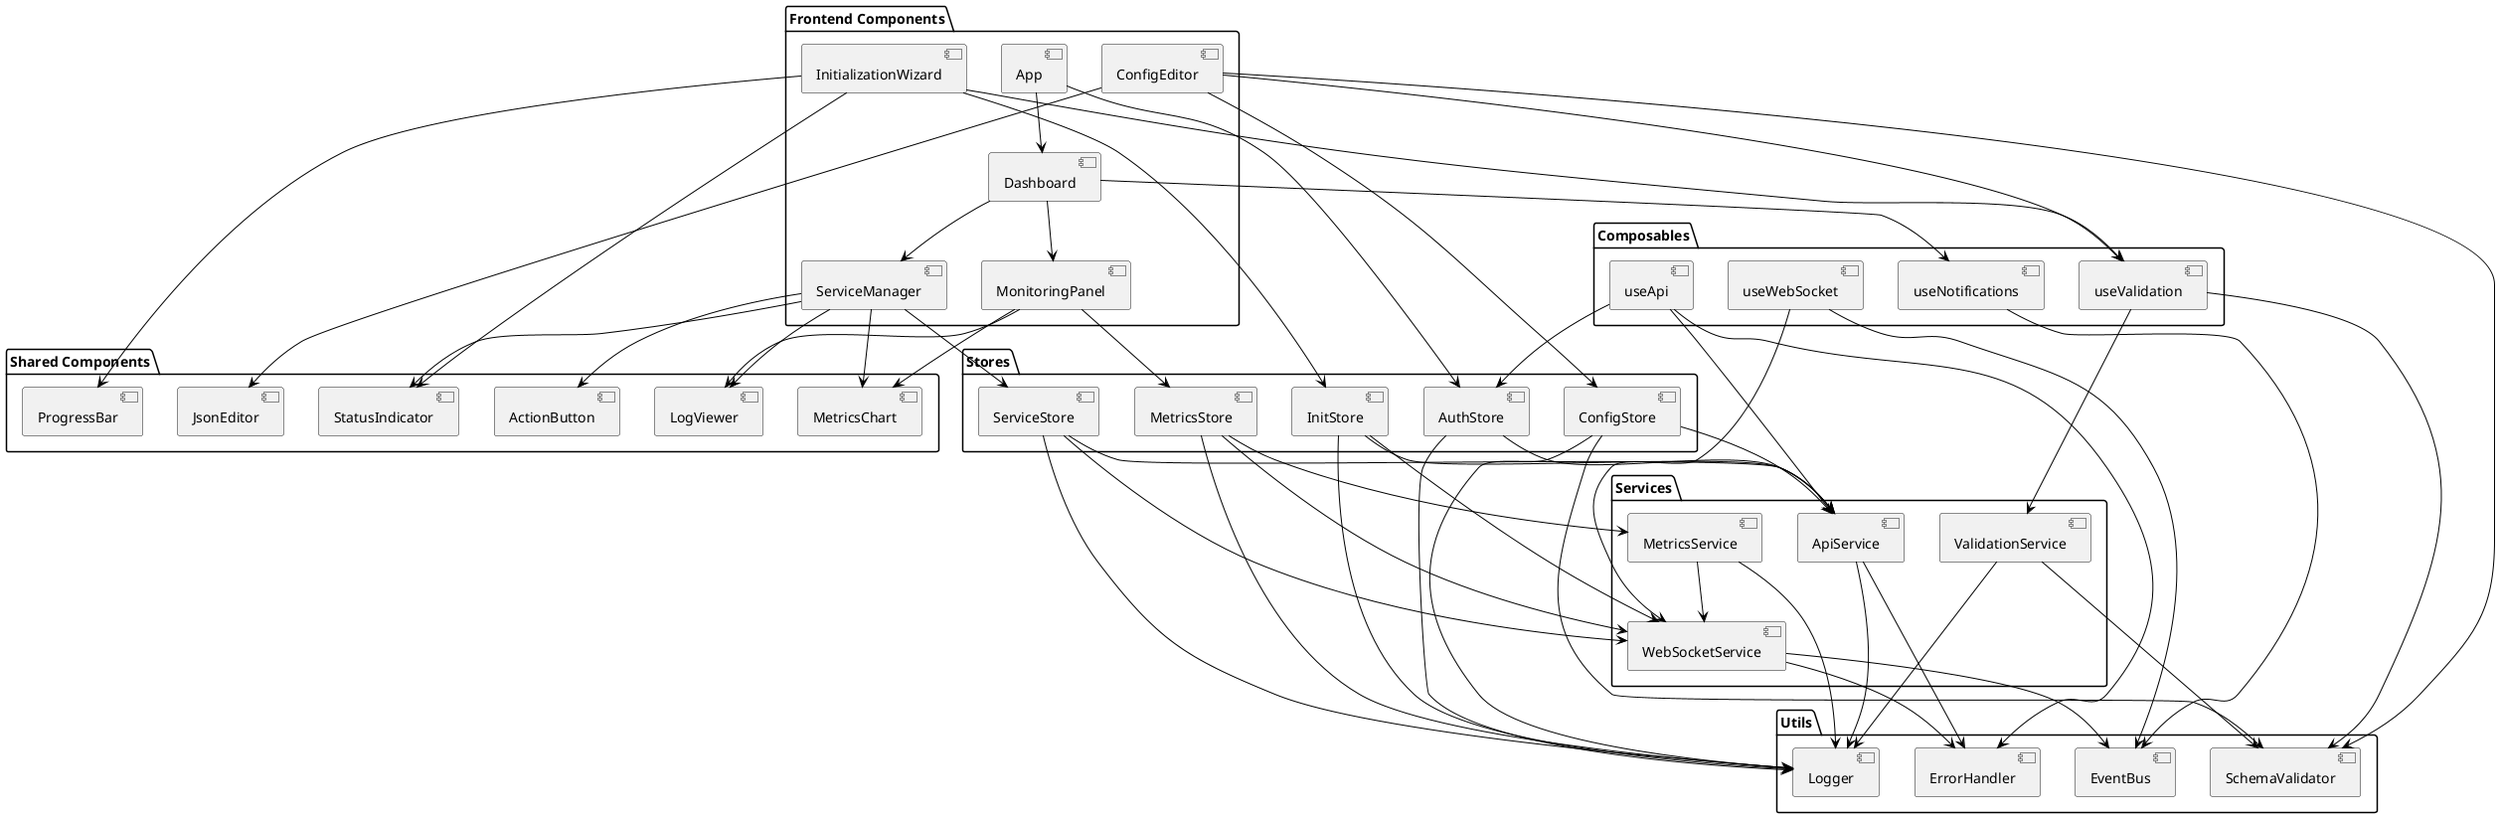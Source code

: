 @startuml Component Dependencies

!define RECTANGLE class

skinparam {
    backgroundColor white
    componentStyle uml2
    ArrowColor black
    BorderColor black
}

package "Frontend Components" {
    [App] as app
    [Dashboard] as dashboard
    [ServiceManager] as serviceManager
    [ConfigEditor] as configEditor
    [InitializationWizard] as initWizard
    [MonitoringPanel] as monitor
}

package "Shared Components" {
    [StatusIndicator] as status
    [ActionButton] as button
    [MetricsChart] as chart
    [LogViewer] as logs
    [JsonEditor] as editor
    [ProgressBar] as progress
}

package "Composables" {
    [useWebSocket] as websocket
    [useApi] as api
    [useNotifications] as notifications
    [useValidation] as validation
}

package "Stores" {
    [AuthStore] as authStore
    [ServiceStore] as serviceStore
    [ConfigStore] as configStore
    [InitStore] as initStore
    [MetricsStore] as metricsStore
}

package "Services" {
    [ApiService] as apiService
    [WebSocketService] as wsService
    [ValidationService] as validationService
    [MetricsService] as metricsService
}

package "Utils" {
    [Logger] as logger
    [ErrorHandler] as errorHandler
    [EventBus] as eventBus
    [SchemaValidator] as schemaValidator
}

' Component Dependencies
app --> dashboard
app --> authStore

dashboard --> serviceManager
dashboard --> monitor
dashboard --> notifications

serviceManager --> status
serviceManager --> button
serviceManager --> chart
serviceManager --> serviceStore
serviceManager --> logs

configEditor --> editor
configEditor --> validation
configEditor --> configStore
configEditor --> schemaValidator

initWizard --> progress
initWizard --> status
initWizard --> validation
initWizard --> initStore

monitor --> chart
monitor --> logs
monitor --> metricsStore

' Composable Dependencies
websocket --> wsService
websocket --> eventBus

api --> apiService
api --> authStore
api --> errorHandler

notifications --> eventBus

validation --> validationService
validation --> schemaValidator

' Store Dependencies
authStore --> apiService
authStore --> logger

serviceStore --> apiService
serviceStore --> wsService
serviceStore --> logger

configStore --> apiService
configStore --> schemaValidator
configStore --> logger

initStore --> apiService
initStore --> wsService
initStore --> logger

metricsStore --> metricsService
metricsStore --> wsService
metricsStore --> logger

' Service Dependencies
apiService --> errorHandler
apiService --> logger

wsService --> eventBus
wsService --> errorHandler

validationService --> schemaValidator
validationService --> logger

metricsService --> wsService
metricsService --> logger

@enduml 